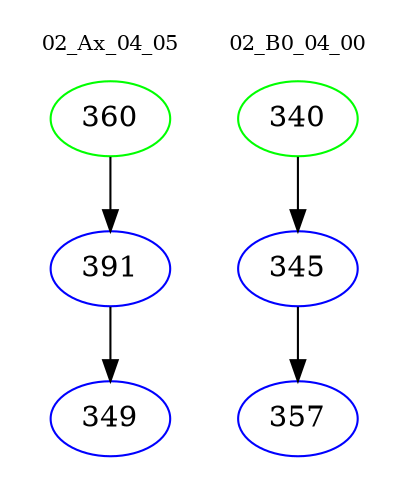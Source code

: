 digraph{
subgraph cluster_0 {
color = white
label = "02_Ax_04_05";
fontsize=10;
T0_360 [label="360", color="green"]
T0_360 -> T0_391 [color="black"]
T0_391 [label="391", color="blue"]
T0_391 -> T0_349 [color="black"]
T0_349 [label="349", color="blue"]
}
subgraph cluster_1 {
color = white
label = "02_B0_04_00";
fontsize=10;
T1_340 [label="340", color="green"]
T1_340 -> T1_345 [color="black"]
T1_345 [label="345", color="blue"]
T1_345 -> T1_357 [color="black"]
T1_357 [label="357", color="blue"]
}
}
